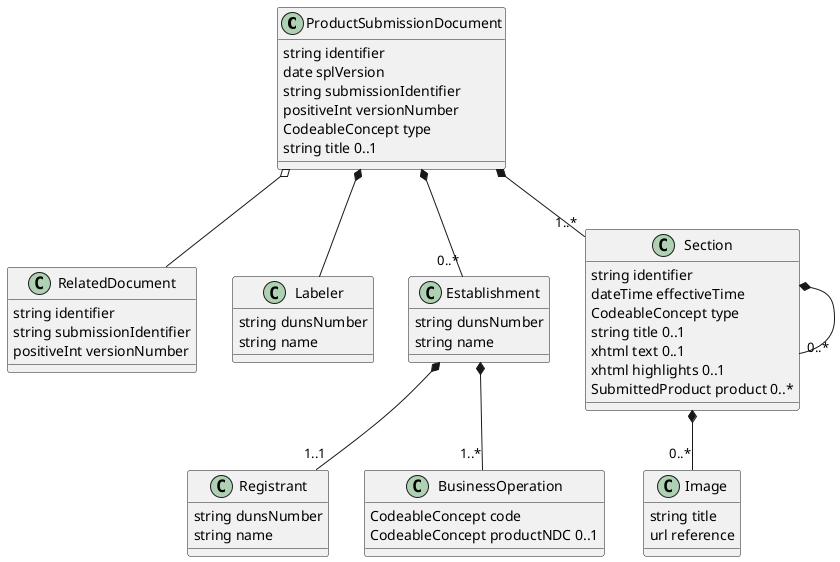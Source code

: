 @startuml
class ProductSubmissionDocument {
	string identifier
	date splVersion
	string submissionIdentifier
	positiveInt versionNumber
	CodeableConcept type
	string title 0..1
}
ProductSubmissionDocument o-- RelatedDocument
class RelatedDocument {
	string identifier
	string submissionIdentifier
	positiveInt versionNumber
}
ProductSubmissionDocument *-- Labeler
class Labeler {
	string dunsNumber
	string name
}
Establishment *-- "1..1" Registrant
class Registrant {
	string dunsNumber
	string name
}
ProductSubmissionDocument *-- "0..*" Establishment
class Establishment {
	string dunsNumber
	string name
}
Establishment *-- "1..*" BusinessOperation
class BusinessOperation {
	CodeableConcept code
	CodeableConcept productNDC 0..1
}
ProductSubmissionDocument *-- "1..*" Section
class Section {
	string identifier
	dateTime effectiveTime
	CodeableConcept type
	string title 0..1
	xhtml text 0..1
	xhtml highlights 0..1
	SubmittedProduct product 0..*
}
Section *-- "0..*" Image
class Image {
  string title
  url reference
}
Section *-- "0..*" Section
@enduml
